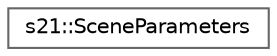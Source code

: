 digraph "Graphical Class Hierarchy"
{
 // LATEX_PDF_SIZE
  bgcolor="transparent";
  edge [fontname=Helvetica,fontsize=10,labelfontname=Helvetica,labelfontsize=10];
  node [fontname=Helvetica,fontsize=10,shape=box,height=0.2,width=0.4];
  rankdir="LR";
  Node0 [id="Node000000",label="s21::SceneParameters",height=0.2,width=0.4,color="grey40", fillcolor="white", style="filled",URL="$classs21_1_1SceneParameters.html",tooltip="Manages the parameters that define the scene, including scale, rotation, and location."];
}
